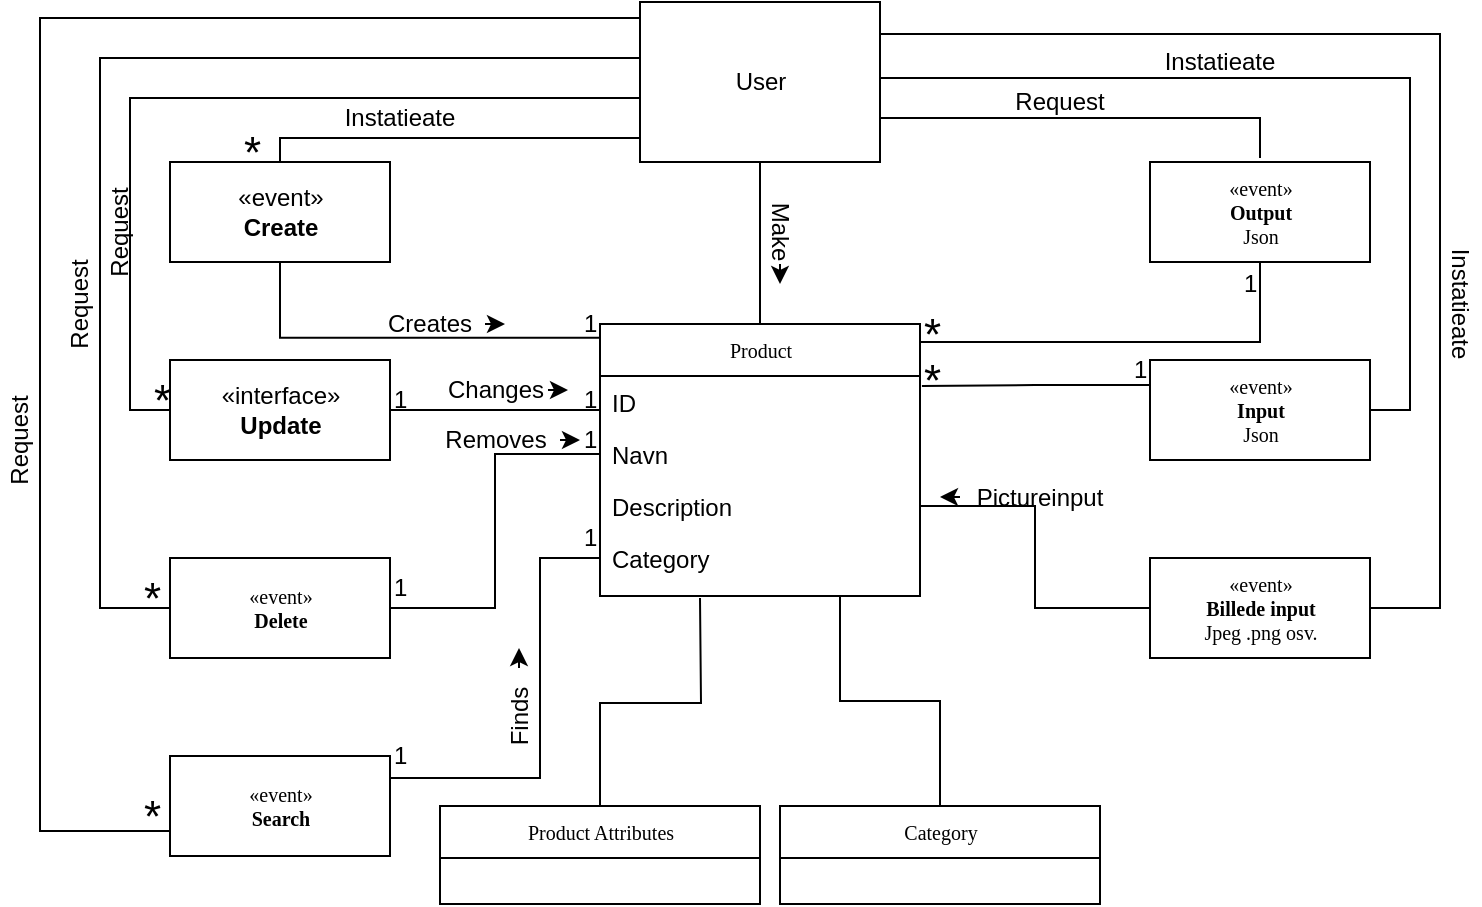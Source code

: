 <mxfile version="12.2.6" type="github" pages="1"><diagram name="Page-1" id="c4acf3e9-155e-7222-9cf6-157b1a14988f"><mxGraphModel dx="1186" dy="582" grid="1" gridSize="10" guides="1" tooltips="1" connect="1" arrows="1" fold="1" page="1" pageScale="1" pageWidth="850" pageHeight="1100" background="#ffffff" math="0" shadow="0"><root><mxCell id="0"/><mxCell id="1" parent="0"/><mxCell id="WB-Q8_affsr5HxtFTBSP-26" style="edgeStyle=orthogonalEdgeStyle;rounded=0;orthogonalLoop=1;jettySize=auto;html=1;entryX=0.75;entryY=1;entryDx=0;entryDy=0;endArrow=none;endFill=0;" edge="1" parent="1" source="17acba5748e5396b-2" target="5d2195bd80daf111-5"><mxGeometry relative="1" as="geometry"/></mxCell><mxCell id="17acba5748e5396b-2" value="Category" style="swimlane;html=1;fontStyle=0;childLayout=stackLayout;horizontal=1;startSize=26;fillColor=none;horizontalStack=0;resizeParent=1;resizeLast=0;collapsible=1;marginBottom=0;swimlaneFillColor=#ffffff;rounded=0;shadow=0;comic=0;labelBackgroundColor=none;strokeWidth=1;fontFamily=Verdana;fontSize=10;align=center;" parent="1" vertex="1"><mxGeometry x="440" y="464" width="160" height="49" as="geometry"/></mxCell><mxCell id="5d2195bd80daf111-5" value="Product" style="swimlane;html=1;fontStyle=0;childLayout=stackLayout;horizontal=1;startSize=26;fillColor=none;horizontalStack=0;resizeParent=1;resizeLast=0;collapsible=1;marginBottom=0;swimlaneFillColor=#ffffff;rounded=0;shadow=0;comic=0;labelBackgroundColor=none;strokeWidth=1;fontFamily=Verdana;fontSize=10;align=center;" parent="1" vertex="1"><mxGeometry x="350" y="223" width="160" height="136" as="geometry"/></mxCell><mxCell id="5d2195bd80daf111-6" value="ID" style="text;html=1;strokeColor=none;fillColor=none;align=left;verticalAlign=top;spacingLeft=4;spacingRight=4;whiteSpace=wrap;overflow=hidden;rotatable=0;points=[[0,0.5],[1,0.5]];portConstraint=eastwest;" parent="5d2195bd80daf111-5" vertex="1"><mxGeometry y="26" width="160" height="26" as="geometry"/></mxCell><mxCell id="5d2195bd80daf111-7" value="Navn" style="text;html=1;strokeColor=none;fillColor=none;align=left;verticalAlign=top;spacingLeft=4;spacingRight=4;whiteSpace=wrap;overflow=hidden;rotatable=0;points=[[0,0.5],[1,0.5]];portConstraint=eastwest;" parent="5d2195bd80daf111-5" vertex="1"><mxGeometry y="52" width="160" height="26" as="geometry"/></mxCell><mxCell id="WB-Q8_affsr5HxtFTBSP-16" value="Description&lt;span style=&quot;color: rgba(0 , 0 , 0 , 0) ; font-family: monospace ; font-size: 0px ; white-space: nowrap&quot;&gt;%3CmxGraphModel%3E%3Croot%3E%3CmxCell%20id%3D%220%22%2F%3E%3CmxCell%20id%3D%221%22%20parent%3D%220%22%2F%3E%3CmxCell%20id%3D%222%22%20value%3D%22%2B%20field%3A%20type%22%20style%3D%22text%3Bhtml%3D1%3BstrokeColor%3Dnone%3BfillColor%3Dnone%3Balign%3Dleft%3BverticalAlign%3Dtop%3BspacingLeft%3D4%3BspacingRight%3D4%3BwhiteSpace%3Dwrap%3Boverflow%3Dhidden%3Brotatable%3D0%3Bpoints%3D%5B%5B0%2C0.5%5D%2C%5B1%2C0.5%5D%5D%3BportConstraint%3Deastwest%3B%22%20vertex%3D%221%22%20parent%3D%221%22%3E%3CmxGeometry%20x%3D%22385%22%20y%3D%22491%22%20width%3D%22160%22%20height%3D%2226%22%20as%3D%22geometry%22%2F%3E%3C%2FmxCell%3E%3C%2Froot%3E%3C%2FmxGraphModel%3E&lt;/span&gt;" style="text;html=1;strokeColor=none;fillColor=none;align=left;verticalAlign=top;spacingLeft=4;spacingRight=4;whiteSpace=wrap;overflow=hidden;rotatable=0;points=[[0,0.5],[1,0.5]];portConstraint=eastwest;" vertex="1" parent="5d2195bd80daf111-5"><mxGeometry y="78" width="160" height="26" as="geometry"/></mxCell><mxCell id="WB-Q8_affsr5HxtFTBSP-18" value="Category" style="text;html=1;strokeColor=none;fillColor=none;align=left;verticalAlign=top;spacingLeft=4;spacingRight=4;whiteSpace=wrap;overflow=hidden;rotatable=0;points=[[0,0.5],[1,0.5]];portConstraint=eastwest;" vertex="1" parent="5d2195bd80daf111-5"><mxGeometry y="104" width="160" height="26" as="geometry"/></mxCell><mxCell id="WB-Q8_affsr5HxtFTBSP-39" style="edgeStyle=orthogonalEdgeStyle;rounded=0;orthogonalLoop=1;jettySize=auto;html=1;exitX=1;exitY=0.5;exitDx=0;exitDy=0;entryX=0;entryY=0.5;entryDx=0;entryDy=0;endArrow=none;endFill=0;" edge="1" parent="1" source="5d2195bd80daf111-13" target="5d2195bd80daf111-7"><mxGeometry relative="1" as="geometry"/></mxCell><mxCell id="5d2195bd80daf111-13" value="«event»&lt;br&gt;&lt;b&gt;Delete&lt;/b&gt;" style="html=1;rounded=0;shadow=0;comic=0;labelBackgroundColor=none;strokeWidth=1;fontFamily=Verdana;fontSize=10;align=center;" parent="1" vertex="1"><mxGeometry x="135" y="340" width="110" height="50" as="geometry"/></mxCell><mxCell id="WB-Q8_affsr5HxtFTBSP-28" style="edgeStyle=orthogonalEdgeStyle;rounded=0;orthogonalLoop=1;jettySize=auto;html=1;endArrow=none;endFill=0;" edge="1" parent="1" source="WB-Q8_affsr5HxtFTBSP-1"><mxGeometry relative="1" as="geometry"><mxPoint x="680" y="140" as="targetPoint"/><Array as="points"><mxPoint x="680" y="120"/></Array></mxGeometry></mxCell><mxCell id="WB-Q8_affsr5HxtFTBSP-29" style="edgeStyle=orthogonalEdgeStyle;rounded=0;orthogonalLoop=1;jettySize=auto;html=1;exitX=1;exitY=0.25;exitDx=0;exitDy=0;entryX=1;entryY=0.5;entryDx=0;entryDy=0;endArrow=none;endFill=0;" edge="1" parent="1" source="WB-Q8_affsr5HxtFTBSP-1" target="WB-Q8_affsr5HxtFTBSP-14"><mxGeometry relative="1" as="geometry"><Array as="points"><mxPoint x="480" y="82"/><mxPoint x="480" y="100"/><mxPoint x="755" y="100"/><mxPoint x="755" y="266"/></Array></mxGeometry></mxCell><mxCell id="WB-Q8_affsr5HxtFTBSP-30" style="edgeStyle=orthogonalEdgeStyle;rounded=0;orthogonalLoop=1;jettySize=auto;html=1;exitX=1;exitY=0.25;exitDx=0;exitDy=0;entryX=1;entryY=0.5;entryDx=0;entryDy=0;endArrow=none;endFill=0;" edge="1" parent="1" source="WB-Q8_affsr5HxtFTBSP-1" target="WB-Q8_affsr5HxtFTBSP-15"><mxGeometry relative="1" as="geometry"><Array as="points"><mxPoint x="490" y="78"/><mxPoint x="770" y="78"/><mxPoint x="770" y="365"/></Array></mxGeometry></mxCell><mxCell id="WB-Q8_affsr5HxtFTBSP-31" style="edgeStyle=orthogonalEdgeStyle;rounded=0;orthogonalLoop=1;jettySize=auto;html=1;exitX=0.5;exitY=1;exitDx=0;exitDy=0;entryX=0.5;entryY=0;entryDx=0;entryDy=0;endArrow=none;endFill=0;" edge="1" parent="1" source="WB-Q8_affsr5HxtFTBSP-1" target="5d2195bd80daf111-5"><mxGeometry relative="1" as="geometry"/></mxCell><mxCell id="WB-Q8_affsr5HxtFTBSP-32" style="edgeStyle=orthogonalEdgeStyle;rounded=0;orthogonalLoop=1;jettySize=auto;html=1;exitX=0;exitY=0.75;exitDx=0;exitDy=0;entryX=0.5;entryY=0;entryDx=0;entryDy=0;endArrow=none;endFill=0;" edge="1" parent="1" source="WB-Q8_affsr5HxtFTBSP-1" target="WB-Q8_affsr5HxtFTBSP-10"><mxGeometry relative="1" as="geometry"><Array as="points"><mxPoint x="380" y="122"/><mxPoint x="380" y="130"/><mxPoint x="190" y="130"/></Array></mxGeometry></mxCell><mxCell id="WB-Q8_affsr5HxtFTBSP-33" style="edgeStyle=orthogonalEdgeStyle;rounded=0;orthogonalLoop=1;jettySize=auto;html=1;exitX=0;exitY=0.5;exitDx=0;exitDy=0;entryX=0;entryY=0.5;entryDx=0;entryDy=0;endArrow=none;endFill=0;" edge="1" parent="1" source="WB-Q8_affsr5HxtFTBSP-1" target="WB-Q8_affsr5HxtFTBSP-9"><mxGeometry relative="1" as="geometry"><Array as="points"><mxPoint x="380" y="110"/><mxPoint x="115" y="110"/><mxPoint x="115" y="266"/></Array></mxGeometry></mxCell><mxCell id="WB-Q8_affsr5HxtFTBSP-34" style="edgeStyle=orthogonalEdgeStyle;rounded=0;orthogonalLoop=1;jettySize=auto;html=1;exitX=0;exitY=0.25;exitDx=0;exitDy=0;entryX=0;entryY=0.5;entryDx=0;entryDy=0;endArrow=none;endFill=0;" edge="1" parent="1" source="WB-Q8_affsr5HxtFTBSP-1" target="5d2195bd80daf111-13"><mxGeometry relative="1" as="geometry"><Array as="points"><mxPoint x="370" y="90"/><mxPoint x="100" y="90"/><mxPoint x="100" y="365"/></Array></mxGeometry></mxCell><mxCell id="WB-Q8_affsr5HxtFTBSP-35" style="edgeStyle=orthogonalEdgeStyle;rounded=0;orthogonalLoop=1;jettySize=auto;html=1;exitX=0;exitY=0.25;exitDx=0;exitDy=0;entryX=0;entryY=0.75;entryDx=0;entryDy=0;endArrow=none;endFill=0;" edge="1" parent="1" source="WB-Q8_affsr5HxtFTBSP-1" target="WB-Q8_affsr5HxtFTBSP-12"><mxGeometry relative="1" as="geometry"><Array as="points"><mxPoint x="370" y="70"/><mxPoint x="70" y="70"/><mxPoint x="70" y="477"/></Array></mxGeometry></mxCell><mxCell id="WB-Q8_affsr5HxtFTBSP-1" value="User" style="html=1;" vertex="1" parent="1"><mxGeometry x="370" y="62" width="120" height="80" as="geometry"/></mxCell><mxCell id="WB-Q8_affsr5HxtFTBSP-38" style="edgeStyle=orthogonalEdgeStyle;rounded=0;orthogonalLoop=1;jettySize=auto;html=1;exitX=1;exitY=0.5;exitDx=0;exitDy=0;endArrow=none;endFill=0;" edge="1" parent="1" source="WB-Q8_affsr5HxtFTBSP-9"><mxGeometry relative="1" as="geometry"><mxPoint x="350" y="266" as="targetPoint"/></mxGeometry></mxCell><mxCell id="WB-Q8_affsr5HxtFTBSP-9" value="«interface»&lt;br&gt;&lt;b&gt;Update&lt;/b&gt;" style="html=1;" vertex="1" parent="1"><mxGeometry x="135" y="241" width="110" height="50" as="geometry"/></mxCell><mxCell id="WB-Q8_affsr5HxtFTBSP-37" style="edgeStyle=orthogonalEdgeStyle;rounded=0;orthogonalLoop=1;jettySize=auto;html=1;exitX=0.5;exitY=1;exitDx=0;exitDy=0;entryX=0;entryY=0.051;entryDx=0;entryDy=0;entryPerimeter=0;endArrow=none;endFill=0;" edge="1" parent="1" source="WB-Q8_affsr5HxtFTBSP-10" target="5d2195bd80daf111-5"><mxGeometry relative="1" as="geometry"/></mxCell><mxCell id="WB-Q8_affsr5HxtFTBSP-10" value="«event»&lt;br&gt;&lt;b&gt;Create&lt;/b&gt;" style="html=1;" vertex="1" parent="1"><mxGeometry x="135" y="142" width="110" height="50" as="geometry"/></mxCell><mxCell id="WB-Q8_affsr5HxtFTBSP-40" style="edgeStyle=orthogonalEdgeStyle;rounded=0;orthogonalLoop=1;jettySize=auto;html=1;exitX=1;exitY=0.5;exitDx=0;exitDy=0;entryX=0;entryY=0.5;entryDx=0;entryDy=0;endArrow=none;endFill=0;" edge="1" parent="1" source="WB-Q8_affsr5HxtFTBSP-12" target="WB-Q8_affsr5HxtFTBSP-18"><mxGeometry relative="1" as="geometry"><Array as="points"><mxPoint x="245" y="450"/><mxPoint x="320" y="450"/><mxPoint x="320" y="340"/></Array></mxGeometry></mxCell><mxCell id="WB-Q8_affsr5HxtFTBSP-12" value="«event»&lt;br&gt;&lt;b&gt;Search&lt;/b&gt;" style="html=1;rounded=0;shadow=0;comic=0;labelBackgroundColor=none;strokeWidth=1;fontFamily=Verdana;fontSize=10;align=center;" vertex="1" parent="1"><mxGeometry x="135" y="439" width="110" height="50" as="geometry"/></mxCell><mxCell id="WB-Q8_affsr5HxtFTBSP-45" style="edgeStyle=orthogonalEdgeStyle;rounded=0;orthogonalLoop=1;jettySize=auto;html=1;exitX=0.5;exitY=1;exitDx=0;exitDy=0;entryX=1;entryY=0.066;entryDx=0;entryDy=0;entryPerimeter=0;endArrow=none;endFill=0;" edge="1" parent="1" source="WB-Q8_affsr5HxtFTBSP-13" target="5d2195bd80daf111-5"><mxGeometry relative="1" as="geometry"/></mxCell><mxCell id="WB-Q8_affsr5HxtFTBSP-13" value="«event»&lt;br&gt;&lt;b&gt;Output&lt;/b&gt;&lt;br&gt;Json" style="html=1;rounded=0;shadow=0;comic=0;labelBackgroundColor=none;strokeWidth=1;fontFamily=Verdana;fontSize=10;align=center;" vertex="1" parent="1"><mxGeometry x="625" y="142" width="110" height="50" as="geometry"/></mxCell><mxCell id="WB-Q8_affsr5HxtFTBSP-47" style="edgeStyle=orthogonalEdgeStyle;rounded=0;orthogonalLoop=1;jettySize=auto;html=1;exitX=0;exitY=0.25;exitDx=0;exitDy=0;entryX=1.006;entryY=0.192;entryDx=0;entryDy=0;entryPerimeter=0;endArrow=none;endFill=0;" edge="1" parent="1" source="WB-Q8_affsr5HxtFTBSP-14" target="5d2195bd80daf111-6"><mxGeometry relative="1" as="geometry"/></mxCell><mxCell id="WB-Q8_affsr5HxtFTBSP-14" value="«event»&lt;br&gt;&lt;b&gt;Input&lt;/b&gt;&lt;br&gt;Json" style="html=1;rounded=0;shadow=0;comic=0;labelBackgroundColor=none;strokeWidth=1;fontFamily=Verdana;fontSize=10;align=center;" vertex="1" parent="1"><mxGeometry x="625" y="241" width="110" height="50" as="geometry"/></mxCell><mxCell id="WB-Q8_affsr5HxtFTBSP-48" style="edgeStyle=orthogonalEdgeStyle;rounded=0;orthogonalLoop=1;jettySize=auto;html=1;exitX=0;exitY=0.5;exitDx=0;exitDy=0;entryX=1;entryY=0.5;entryDx=0;entryDy=0;endArrow=none;endFill=0;" edge="1" parent="1" source="WB-Q8_affsr5HxtFTBSP-15" target="WB-Q8_affsr5HxtFTBSP-16"><mxGeometry relative="1" as="geometry"/></mxCell><mxCell id="WB-Q8_affsr5HxtFTBSP-15" value="«event»&lt;br&gt;&lt;b&gt;Billede input&lt;/b&gt;&lt;br&gt;Jpeg .png osv." style="html=1;rounded=0;shadow=0;comic=0;labelBackgroundColor=none;strokeWidth=1;fontFamily=Verdana;fontSize=10;align=center;" vertex="1" parent="1"><mxGeometry x="625" y="340" width="110" height="50" as="geometry"/></mxCell><mxCell id="WB-Q8_affsr5HxtFTBSP-27" style="edgeStyle=orthogonalEdgeStyle;rounded=0;orthogonalLoop=1;jettySize=auto;html=1;endArrow=none;endFill=0;" edge="1" parent="1" source="WB-Q8_affsr5HxtFTBSP-25"><mxGeometry relative="1" as="geometry"><mxPoint x="400" y="360" as="targetPoint"/></mxGeometry></mxCell><mxCell id="WB-Q8_affsr5HxtFTBSP-25" value="Product Attributes" style="swimlane;html=1;fontStyle=0;childLayout=stackLayout;horizontal=1;startSize=26;fillColor=none;horizontalStack=0;resizeParent=1;resizeLast=0;collapsible=1;marginBottom=0;swimlaneFillColor=#ffffff;rounded=0;shadow=0;comic=0;labelBackgroundColor=none;strokeWidth=1;fontFamily=Verdana;fontSize=10;align=center;" vertex="1" parent="1"><mxGeometry x="270" y="464" width="160" height="49" as="geometry"/></mxCell><mxCell id="WB-Q8_affsr5HxtFTBSP-52" value="Request" style="text;html=1;strokeColor=none;fillColor=none;align=center;verticalAlign=middle;whiteSpace=wrap;rounded=0;rotation=-90;" vertex="1" parent="1"><mxGeometry x="40" y="271" width="40" height="20" as="geometry"/></mxCell><mxCell id="WB-Q8_affsr5HxtFTBSP-55" value="Request" style="text;html=1;strokeColor=none;fillColor=none;align=center;verticalAlign=middle;whiteSpace=wrap;rounded=0;rotation=-90;" vertex="1" parent="1"><mxGeometry x="90" y="167" width="40" height="20" as="geometry"/></mxCell><mxCell id="WB-Q8_affsr5HxtFTBSP-56" value="Request" style="text;html=1;strokeColor=none;fillColor=none;align=center;verticalAlign=middle;whiteSpace=wrap;rounded=0;rotation=-90;" vertex="1" parent="1"><mxGeometry x="70" y="203" width="40" height="20" as="geometry"/></mxCell><mxCell id="WB-Q8_affsr5HxtFTBSP-57" value="Instatieate" style="text;html=1;strokeColor=none;fillColor=none;align=center;verticalAlign=middle;whiteSpace=wrap;rounded=0;rotation=0;" vertex="1" parent="1"><mxGeometry x="230" y="110" width="40" height="20" as="geometry"/></mxCell><mxCell id="WB-Q8_affsr5HxtFTBSP-58" value="Finds" style="text;html=1;strokeColor=none;fillColor=none;align=center;verticalAlign=middle;whiteSpace=wrap;rounded=0;rotation=-90;" vertex="1" parent="1"><mxGeometry x="290" y="409" width="40" height="20" as="geometry"/></mxCell><mxCell id="WB-Q8_affsr5HxtFTBSP-59" value="Changes" style="text;html=1;strokeColor=none;fillColor=none;align=center;verticalAlign=middle;whiteSpace=wrap;rounded=0;rotation=0;" vertex="1" parent="1"><mxGeometry x="277.5" y="246" width="40" height="20" as="geometry"/></mxCell><mxCell id="WB-Q8_affsr5HxtFTBSP-60" value="Removes" style="text;html=1;strokeColor=none;fillColor=none;align=center;verticalAlign=middle;whiteSpace=wrap;rounded=0;rotation=0;" vertex="1" parent="1"><mxGeometry x="277.5" y="271" width="40" height="20" as="geometry"/></mxCell><mxCell id="WB-Q8_affsr5HxtFTBSP-62" value="Pictureinput" style="text;html=1;strokeColor=none;fillColor=none;align=center;verticalAlign=middle;whiteSpace=wrap;rounded=0;rotation=0;" vertex="1" parent="1"><mxGeometry x="550" y="300" width="40" height="20" as="geometry"/></mxCell><mxCell id="WB-Q8_affsr5HxtFTBSP-65" value="" style="endArrow=classic;html=1;" edge="1" parent="1"><mxGeometry width="50" height="50" relative="1" as="geometry"><mxPoint x="530" y="309.5" as="sourcePoint"/><mxPoint x="520" y="309.5" as="targetPoint"/></mxGeometry></mxCell><mxCell id="WB-Q8_affsr5HxtFTBSP-66" value="Request" style="text;html=1;strokeColor=none;fillColor=none;align=center;verticalAlign=middle;whiteSpace=wrap;rounded=0;rotation=0;" vertex="1" parent="1"><mxGeometry x="560" y="102" width="40" height="20" as="geometry"/></mxCell><mxCell id="WB-Q8_affsr5HxtFTBSP-67" value="Instatieate" style="text;html=1;strokeColor=none;fillColor=none;align=center;verticalAlign=middle;whiteSpace=wrap;rounded=0;rotation=90;" vertex="1" parent="1"><mxGeometry x="760" y="203" width="40" height="20" as="geometry"/></mxCell><mxCell id="WB-Q8_affsr5HxtFTBSP-68" value="Instatieate" style="text;html=1;strokeColor=none;fillColor=none;align=center;verticalAlign=middle;whiteSpace=wrap;rounded=0;rotation=0;" vertex="1" parent="1"><mxGeometry x="640" y="82" width="40" height="20" as="geometry"/></mxCell><mxCell id="WB-Q8_affsr5HxtFTBSP-70" value="Make" style="text;html=1;strokeColor=none;fillColor=none;align=center;verticalAlign=middle;whiteSpace=wrap;rounded=0;rotation=90;" vertex="1" parent="1"><mxGeometry x="420" y="167" width="40" height="20" as="geometry"/></mxCell><mxCell id="WB-Q8_affsr5HxtFTBSP-73" value="" style="endArrow=classic;html=1;" edge="1" parent="1"><mxGeometry width="50" height="50" relative="1" as="geometry"><mxPoint x="440" y="193" as="sourcePoint"/><mxPoint x="440" y="203" as="targetPoint"/></mxGeometry></mxCell><mxCell id="WB-Q8_affsr5HxtFTBSP-74" value="&lt;font style=&quot;font-size: 22px&quot;&gt;*&lt;/font&gt;" style="text;html=1;resizable=0;points=[];autosize=1;align=left;verticalAlign=top;spacingTop=-4;" vertex="1" parent="1"><mxGeometry x="510" y="213" width="20" height="20" as="geometry"/></mxCell><mxCell id="WB-Q8_affsr5HxtFTBSP-75" value="&lt;font style=&quot;font-size: 22px&quot;&gt;*&lt;/font&gt;" style="text;html=1;resizable=0;points=[];autosize=1;align=left;verticalAlign=top;spacingTop=-4;" vertex="1" parent="1"><mxGeometry x="510" y="236" width="20" height="20" as="geometry"/></mxCell><mxCell id="WB-Q8_affsr5HxtFTBSP-76" value="&lt;font style=&quot;font-size: 22px&quot;&gt;*&lt;/font&gt;" style="text;html=1;resizable=0;points=[];autosize=1;align=left;verticalAlign=top;spacingTop=-4;" vertex="1" parent="1"><mxGeometry x="120" y="345" width="20" height="20" as="geometry"/></mxCell><mxCell id="WB-Q8_affsr5HxtFTBSP-77" value="&lt;font style=&quot;font-size: 22px&quot;&gt;*&lt;/font&gt;" style="text;html=1;resizable=0;points=[];autosize=1;align=left;verticalAlign=top;spacingTop=-4;" vertex="1" parent="1"><mxGeometry x="125" y="246" width="20" height="20" as="geometry"/></mxCell><mxCell id="WB-Q8_affsr5HxtFTBSP-80" value="&lt;font style=&quot;font-size: 22px&quot;&gt;*&lt;/font&gt;" style="text;html=1;resizable=0;points=[];autosize=1;align=left;verticalAlign=top;spacingTop=-4;" vertex="1" parent="1"><mxGeometry x="170" y="122" width="20" height="20" as="geometry"/></mxCell><mxCell id="WB-Q8_affsr5HxtFTBSP-81" value="1" style="text;html=1;resizable=0;points=[];autosize=1;align=left;verticalAlign=top;spacingTop=-4;" vertex="1" parent="1"><mxGeometry x="340" y="213" width="20" height="20" as="geometry"/></mxCell><mxCell id="WB-Q8_affsr5HxtFTBSP-83" value="1" style="text;html=1;resizable=0;points=[];autosize=1;align=left;verticalAlign=top;spacingTop=-4;" vertex="1" parent="1"><mxGeometry x="340" y="251" width="20" height="20" as="geometry"/></mxCell><mxCell id="WB-Q8_affsr5HxtFTBSP-84" value="1" style="text;html=1;resizable=0;points=[];autosize=1;align=left;verticalAlign=top;spacingTop=-4;" vertex="1" parent="1"><mxGeometry x="245" y="251" width="20" height="20" as="geometry"/></mxCell><mxCell id="WB-Q8_affsr5HxtFTBSP-85" value="1" style="text;html=1;resizable=0;points=[];autosize=1;align=left;verticalAlign=top;spacingTop=-4;" vertex="1" parent="1"><mxGeometry x="340" y="271" width="20" height="20" as="geometry"/></mxCell><mxCell id="WB-Q8_affsr5HxtFTBSP-86" value="1" style="text;html=1;resizable=0;points=[];autosize=1;align=left;verticalAlign=top;spacingTop=-4;" vertex="1" parent="1"><mxGeometry x="245" y="345" width="20" height="20" as="geometry"/></mxCell><mxCell id="WB-Q8_affsr5HxtFTBSP-87" value="1" style="text;html=1;resizable=0;points=[];autosize=1;align=left;verticalAlign=top;spacingTop=-4;" vertex="1" parent="1"><mxGeometry x="340" y="320" width="20" height="20" as="geometry"/></mxCell><mxCell id="WB-Q8_affsr5HxtFTBSP-88" value="1" style="text;html=1;resizable=0;points=[];autosize=1;align=left;verticalAlign=top;spacingTop=-4;" vertex="1" parent="1"><mxGeometry x="245" y="429" width="20" height="20" as="geometry"/></mxCell><mxCell id="WB-Q8_affsr5HxtFTBSP-89" value="1" style="text;html=1;resizable=0;points=[];autosize=1;align=left;verticalAlign=top;spacingTop=-4;" vertex="1" parent="1"><mxGeometry x="615" y="236" width="20" height="20" as="geometry"/></mxCell><mxCell id="WB-Q8_affsr5HxtFTBSP-90" value="1" style="text;html=1;resizable=0;points=[];autosize=1;align=left;verticalAlign=top;spacingTop=-4;" vertex="1" parent="1"><mxGeometry x="670" y="193" width="20" height="20" as="geometry"/></mxCell><mxCell id="WB-Q8_affsr5HxtFTBSP-91" value="" style="endArrow=classic;html=1;" edge="1" parent="1"><mxGeometry width="50" height="50" relative="1" as="geometry"><mxPoint x="324" y="256" as="sourcePoint"/><mxPoint x="334" y="256" as="targetPoint"/></mxGeometry></mxCell><mxCell id="WB-Q8_affsr5HxtFTBSP-92" value="" style="endArrow=classic;html=1;" edge="1" parent="1"><mxGeometry width="50" height="50" relative="1" as="geometry"><mxPoint x="330" y="281" as="sourcePoint"/><mxPoint x="340" y="281" as="targetPoint"/></mxGeometry></mxCell><mxCell id="WB-Q8_affsr5HxtFTBSP-93" value="" style="endArrow=classic;html=1;" edge="1" parent="1"><mxGeometry width="50" height="50" relative="1" as="geometry"><mxPoint x="309.5" y="395" as="sourcePoint"/><mxPoint x="309.5" y="385" as="targetPoint"/></mxGeometry></mxCell><mxCell id="WB-Q8_affsr5HxtFTBSP-102" value="&lt;font style=&quot;font-size: 22px&quot;&gt;*&lt;/font&gt;" style="text;html=1;resizable=0;points=[];autosize=1;align=left;verticalAlign=top;spacingTop=-4;" vertex="1" parent="1"><mxGeometry x="120" y="454" width="20" height="20" as="geometry"/></mxCell><mxCell id="WB-Q8_affsr5HxtFTBSP-103" value="Creates" style="text;html=1;strokeColor=none;fillColor=none;align=center;verticalAlign=middle;whiteSpace=wrap;rounded=0;rotation=0;" vertex="1" parent="1"><mxGeometry x="245" y="213" width="40" height="20" as="geometry"/></mxCell><mxCell id="WB-Q8_affsr5HxtFTBSP-104" value="" style="endArrow=classic;html=1;" edge="1" parent="1"><mxGeometry width="50" height="50" relative="1" as="geometry"><mxPoint x="292.5" y="223" as="sourcePoint"/><mxPoint x="302.5" y="223" as="targetPoint"/></mxGeometry></mxCell></root></mxGraphModel></diagram></mxfile>